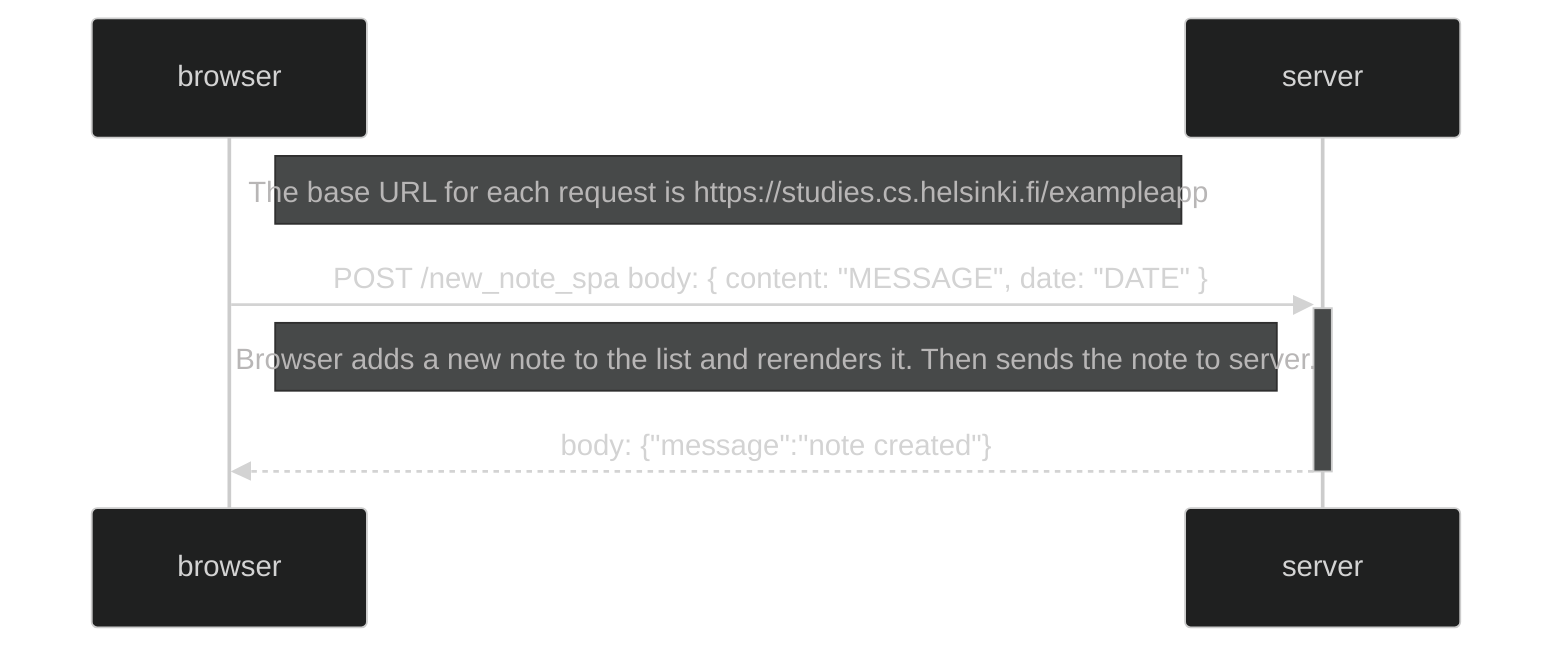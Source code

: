 ---
config:
  theme: dark
---

sequenceDiagram
  Note right of browser: The base URL for each request is https://studies.cs.helsinki.fi/exampleapp
  participant browser as browser
  participant server as server
  browser ->>+ server: POST /new_note_spa body: { content: "MESSAGE", date: "DATE" }
  Note right of browser: Browser adds a new note to the list and rerenders it. Then sends the note to server.
  server -->>- browser: body: {"message":"note created"}